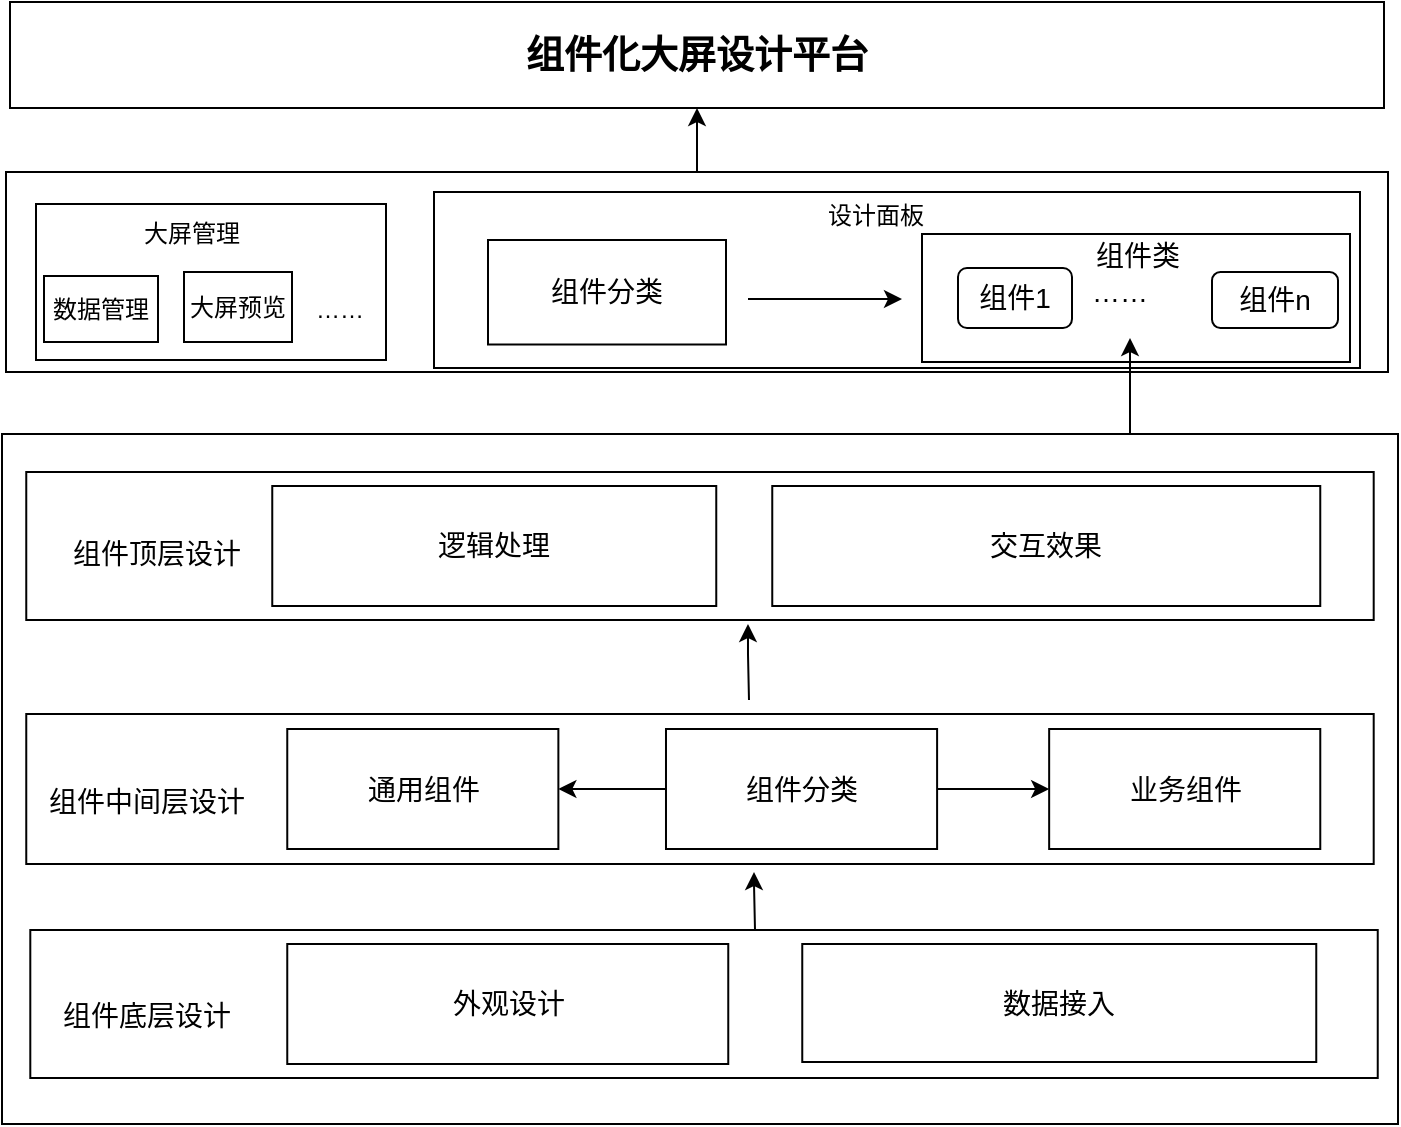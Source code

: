 <mxfile version="20.4.0" type="github">
  <diagram id="582y9QvesD82Uv6ePpaU" name="第 1 页">
    <mxGraphModel dx="1426" dy="794" grid="0" gridSize="10" guides="1" tooltips="1" connect="1" arrows="1" fold="1" page="1" pageScale="1" pageWidth="827" pageHeight="1169" math="0" shadow="0">
      <root>
        <mxCell id="0" />
        <mxCell id="1" parent="0" />
        <mxCell id="-D918swgOjqRrHATFK2N-1" value="&lt;h4&gt;&lt;font style=&quot;font-size: 19px;&quot;&gt;组件化大屏设计平台&lt;/font&gt;&lt;/h4&gt;" style="rounded=0;whiteSpace=wrap;html=1;" parent="1" vertex="1">
          <mxGeometry x="65" y="52" width="687" height="53" as="geometry" />
        </mxCell>
        <mxCell id="-D918swgOjqRrHATFK2N-44" value="" style="edgeStyle=orthogonalEdgeStyle;rounded=0;orthogonalLoop=1;jettySize=auto;html=1;fontFamily=Helvetica;fontSize=14;" parent="1" source="-D918swgOjqRrHATFK2N-28" target="-D918swgOjqRrHATFK2N-1" edge="1">
          <mxGeometry relative="1" as="geometry" />
        </mxCell>
        <mxCell id="-D918swgOjqRrHATFK2N-28" value="" style="rounded=0;whiteSpace=wrap;html=1;fontFamily=Helvetica;fontSize=14;" parent="1" vertex="1">
          <mxGeometry x="63" y="137" width="691" height="100" as="geometry" />
        </mxCell>
        <mxCell id="-D918swgOjqRrHATFK2N-29" value="" style="rounded=0;whiteSpace=wrap;html=1;fontFamily=Helvetica;fontSize=14;" parent="1" vertex="1">
          <mxGeometry x="521" y="168" width="214" height="64" as="geometry" />
        </mxCell>
        <mxCell id="-D918swgOjqRrHATFK2N-32" value="" style="group" parent="1" vertex="1" connectable="0">
          <mxGeometry x="61" y="268" width="698" height="345" as="geometry" />
        </mxCell>
        <mxCell id="-D918swgOjqRrHATFK2N-2" value="" style="rounded=0;whiteSpace=wrap;html=1;fontFamily=Helvetica;fontSize=19;" parent="-D918swgOjqRrHATFK2N-32" vertex="1">
          <mxGeometry width="698" height="345" as="geometry" />
        </mxCell>
        <mxCell id="-D918swgOjqRrHATFK2N-31" value="" style="group" parent="-D918swgOjqRrHATFK2N-32" vertex="1" connectable="0">
          <mxGeometry x="12.128" y="19" width="675.745" height="303" as="geometry" />
        </mxCell>
        <mxCell id="-D918swgOjqRrHATFK2N-4" value="" style="rounded=0;whiteSpace=wrap;html=1;fontFamily=Helvetica;fontSize=19;" parent="-D918swgOjqRrHATFK2N-31" vertex="1">
          <mxGeometry width="673.722" height="74" as="geometry" />
        </mxCell>
        <mxCell id="-D918swgOjqRrHATFK2N-5" value="" style="rounded=0;whiteSpace=wrap;html=1;fontFamily=Helvetica;fontSize=19;" parent="-D918swgOjqRrHATFK2N-31" vertex="1">
          <mxGeometry y="121" width="673.722" height="75" as="geometry" />
        </mxCell>
        <mxCell id="-D918swgOjqRrHATFK2N-6" value="" style="rounded=0;whiteSpace=wrap;html=1;fontFamily=Helvetica;fontSize=19;" parent="-D918swgOjqRrHATFK2N-31" vertex="1">
          <mxGeometry x="2.023" y="229" width="673.722" height="74" as="geometry" />
        </mxCell>
        <mxCell id="-D918swgOjqRrHATFK2N-7" value="&lt;font style=&quot;font-size: 14px;&quot;&gt;组件底层设计&lt;/font&gt;" style="text;html=1;strokeColor=none;fillColor=none;align=center;verticalAlign=middle;whiteSpace=wrap;rounded=0;fontFamily=Helvetica;fontSize=19;" parent="-D918swgOjqRrHATFK2N-31" vertex="1">
          <mxGeometry x="10.116" y="255" width="101.159" height="32" as="geometry" />
        </mxCell>
        <mxCell id="-D918swgOjqRrHATFK2N-8" value="&lt;font style=&quot;font-size: 14px;&quot;&gt;组件中间层设计&lt;/font&gt;" style="text;html=1;strokeColor=none;fillColor=none;align=center;verticalAlign=middle;whiteSpace=wrap;rounded=0;fontFamily=Helvetica;fontSize=19;" parent="-D918swgOjqRrHATFK2N-31" vertex="1">
          <mxGeometry x="10.116" y="148" width="101.159" height="32" as="geometry" />
        </mxCell>
        <mxCell id="-D918swgOjqRrHATFK2N-9" value="外观设计" style="rounded=0;whiteSpace=wrap;html=1;fontFamily=Helvetica;fontSize=14;" parent="-D918swgOjqRrHATFK2N-31" vertex="1">
          <mxGeometry x="130.5" y="236" width="220.5" height="60" as="geometry" />
        </mxCell>
        <mxCell id="-D918swgOjqRrHATFK2N-11" value="数据接入" style="rounded=0;whiteSpace=wrap;html=1;fontFamily=Helvetica;fontSize=14;" parent="-D918swgOjqRrHATFK2N-31" vertex="1">
          <mxGeometry x="388" y="236" width="257" height="59" as="geometry" />
        </mxCell>
        <mxCell id="-D918swgOjqRrHATFK2N-12" value="组件分类" style="rounded=0;whiteSpace=wrap;html=1;fontFamily=Helvetica;fontSize=14;" parent="-D918swgOjqRrHATFK2N-31" vertex="1">
          <mxGeometry x="319.869" y="128.5" width="135.554" height="60" as="geometry" />
        </mxCell>
        <mxCell id="-D918swgOjqRrHATFK2N-13" value="通用组件" style="rounded=0;whiteSpace=wrap;html=1;fontFamily=Helvetica;fontSize=14;" parent="-D918swgOjqRrHATFK2N-31" vertex="1">
          <mxGeometry x="130.504" y="128.5" width="135.554" height="60" as="geometry" />
        </mxCell>
        <mxCell id="-D918swgOjqRrHATFK2N-15" value="" style="edgeStyle=orthogonalEdgeStyle;rounded=0;orthogonalLoop=1;jettySize=auto;html=1;fontFamily=Helvetica;fontSize=14;" parent="-D918swgOjqRrHATFK2N-31" source="-D918swgOjqRrHATFK2N-12" target="-D918swgOjqRrHATFK2N-13" edge="1">
          <mxGeometry relative="1" as="geometry" />
        </mxCell>
        <mxCell id="-D918swgOjqRrHATFK2N-14" value="业务组件" style="rounded=0;whiteSpace=wrap;html=1;fontFamily=Helvetica;fontSize=14;" parent="-D918swgOjqRrHATFK2N-31" vertex="1">
          <mxGeometry x="511.45" y="128.5" width="135.554" height="60" as="geometry" />
        </mxCell>
        <mxCell id="-D918swgOjqRrHATFK2N-16" value="" style="edgeStyle=orthogonalEdgeStyle;rounded=0;orthogonalLoop=1;jettySize=auto;html=1;fontFamily=Helvetica;fontSize=14;" parent="-D918swgOjqRrHATFK2N-31" source="-D918swgOjqRrHATFK2N-12" target="-D918swgOjqRrHATFK2N-14" edge="1">
          <mxGeometry relative="1" as="geometry" />
        </mxCell>
        <mxCell id="-D918swgOjqRrHATFK2N-18" value="&lt;span style=&quot;font-size: 14px;&quot;&gt;组件顶层设计&lt;/span&gt;" style="text;html=1;strokeColor=none;fillColor=none;align=center;verticalAlign=middle;whiteSpace=wrap;rounded=0;fontFamily=Helvetica;fontSize=19;" parent="-D918swgOjqRrHATFK2N-31" vertex="1">
          <mxGeometry x="15.174" y="24" width="101.159" height="32" as="geometry" />
        </mxCell>
        <mxCell id="-D918swgOjqRrHATFK2N-19" value="逻辑处理" style="rounded=0;whiteSpace=wrap;html=1;fontFamily=Helvetica;fontSize=14;" parent="-D918swgOjqRrHATFK2N-31" vertex="1">
          <mxGeometry x="123" y="7" width="222" height="60" as="geometry" />
        </mxCell>
        <mxCell id="-D918swgOjqRrHATFK2N-20" value="交互效果" style="rounded=0;whiteSpace=wrap;html=1;fontFamily=Helvetica;fontSize=14;" parent="-D918swgOjqRrHATFK2N-31" vertex="1">
          <mxGeometry x="373" y="7" width="274" height="60" as="geometry" />
        </mxCell>
        <mxCell id="-D918swgOjqRrHATFK2N-26" value="" style="endArrow=classic;html=1;rounded=0;fontFamily=Helvetica;fontSize=14;" parent="-D918swgOjqRrHATFK2N-31" edge="1">
          <mxGeometry width="50" height="50" relative="1" as="geometry">
            <mxPoint x="361.374" y="114" as="sourcePoint" />
            <mxPoint x="360.868" y="76" as="targetPoint" />
            <Array as="points">
              <mxPoint x="360.868" y="91" />
            </Array>
          </mxGeometry>
        </mxCell>
        <mxCell id="-D918swgOjqRrHATFK2N-27" value="" style="endArrow=classic;html=1;rounded=0;fontFamily=Helvetica;fontSize=14;" parent="-D918swgOjqRrHATFK2N-31" edge="1">
          <mxGeometry width="50" height="50" relative="1" as="geometry">
            <mxPoint x="364.377" y="229" as="sourcePoint" />
            <mxPoint x="363.872" y="200" as="targetPoint" />
            <Array as="points">
              <mxPoint x="363.872" y="206" />
            </Array>
          </mxGeometry>
        </mxCell>
        <mxCell id="-D918swgOjqRrHATFK2N-33" value="组件1" style="rounded=1;whiteSpace=wrap;html=1;fontFamily=Helvetica;fontSize=14;" parent="1" vertex="1">
          <mxGeometry x="539" y="185" width="57" height="30" as="geometry" />
        </mxCell>
        <mxCell id="-D918swgOjqRrHATFK2N-34" value="组件n" style="rounded=1;whiteSpace=wrap;html=1;fontFamily=Helvetica;fontSize=14;" parent="1" vertex="1">
          <mxGeometry x="666" y="187" width="63" height="28" as="geometry" />
        </mxCell>
        <mxCell id="-D918swgOjqRrHATFK2N-35" value="……" style="text;html=1;strokeColor=none;fillColor=none;align=center;verticalAlign=middle;whiteSpace=wrap;rounded=0;fontFamily=Helvetica;fontSize=14;" parent="1" vertex="1">
          <mxGeometry x="589.5" y="181.5" width="60" height="30" as="geometry" />
        </mxCell>
        <mxCell id="-D918swgOjqRrHATFK2N-37" value="组件类" style="text;html=1;strokeColor=none;fillColor=none;align=center;verticalAlign=middle;whiteSpace=wrap;rounded=0;fontFamily=Helvetica;fontSize=14;" parent="1" vertex="1">
          <mxGeometry x="599" y="164" width="60" height="30" as="geometry" />
        </mxCell>
        <mxCell id="-D918swgOjqRrHATFK2N-40" value="" style="endArrow=classic;html=1;rounded=0;fontFamily=Helvetica;fontSize=14;" parent="1" edge="1">
          <mxGeometry width="50" height="50" relative="1" as="geometry">
            <mxPoint x="625" y="268" as="sourcePoint" />
            <mxPoint x="625" y="220" as="targetPoint" />
          </mxGeometry>
        </mxCell>
        <mxCell id="-D918swgOjqRrHATFK2N-42" value="" style="rounded=0;whiteSpace=wrap;html=1;fontFamily=Helvetica;fontSize=14;fillColor=none;" parent="1" vertex="1">
          <mxGeometry x="277" y="147" width="463" height="88" as="geometry" />
        </mxCell>
        <mxCell id="-D918swgOjqRrHATFK2N-43" value="组件分类" style="rounded=0;whiteSpace=wrap;html=1;fontFamily=Helvetica;fontSize=14;" parent="1" vertex="1">
          <mxGeometry x="304" y="171" width="119" height="52.25" as="geometry" />
        </mxCell>
        <mxCell id="p2pEYqIUH2UOAudHgDwn-2" value="设计面板" style="text;html=1;strokeColor=none;fillColor=none;align=center;verticalAlign=middle;whiteSpace=wrap;rounded=0;" parent="1" vertex="1">
          <mxGeometry x="468" y="141" width="60" height="35" as="geometry" />
        </mxCell>
        <mxCell id="p2pEYqIUH2UOAudHgDwn-6" value="" style="endArrow=classic;html=1;rounded=0;" parent="1" edge="1">
          <mxGeometry width="50" height="50" relative="1" as="geometry">
            <mxPoint x="434" y="200.5" as="sourcePoint" />
            <mxPoint x="511" y="200.5" as="targetPoint" />
          </mxGeometry>
        </mxCell>
        <mxCell id="p2pEYqIUH2UOAudHgDwn-7" value="" style="rounded=0;whiteSpace=wrap;html=1;fillColor=none;" parent="1" vertex="1">
          <mxGeometry x="78" y="153" width="175" height="78" as="geometry" />
        </mxCell>
        <mxCell id="p2pEYqIUH2UOAudHgDwn-8" value="大屏管理" style="text;html=1;strokeColor=none;fillColor=none;align=center;verticalAlign=middle;whiteSpace=wrap;rounded=0;" parent="1" vertex="1">
          <mxGeometry x="121" y="153" width="70" height="30" as="geometry" />
        </mxCell>
        <mxCell id="p2pEYqIUH2UOAudHgDwn-9" value="数据管理" style="rounded=0;whiteSpace=wrap;html=1;fillColor=none;" parent="1" vertex="1">
          <mxGeometry x="82" y="189" width="57" height="33" as="geometry" />
        </mxCell>
        <mxCell id="p2pEYqIUH2UOAudHgDwn-10" value="大屏预览" style="rounded=0;whiteSpace=wrap;html=1;fillColor=none;" parent="1" vertex="1">
          <mxGeometry x="152" y="187" width="54" height="35" as="geometry" />
        </mxCell>
        <mxCell id="p2pEYqIUH2UOAudHgDwn-11" value="……" style="text;html=1;strokeColor=none;fillColor=none;align=center;verticalAlign=middle;whiteSpace=wrap;rounded=0;" parent="1" vertex="1">
          <mxGeometry x="200" y="192.5" width="60" height="26" as="geometry" />
        </mxCell>
      </root>
    </mxGraphModel>
  </diagram>
</mxfile>
